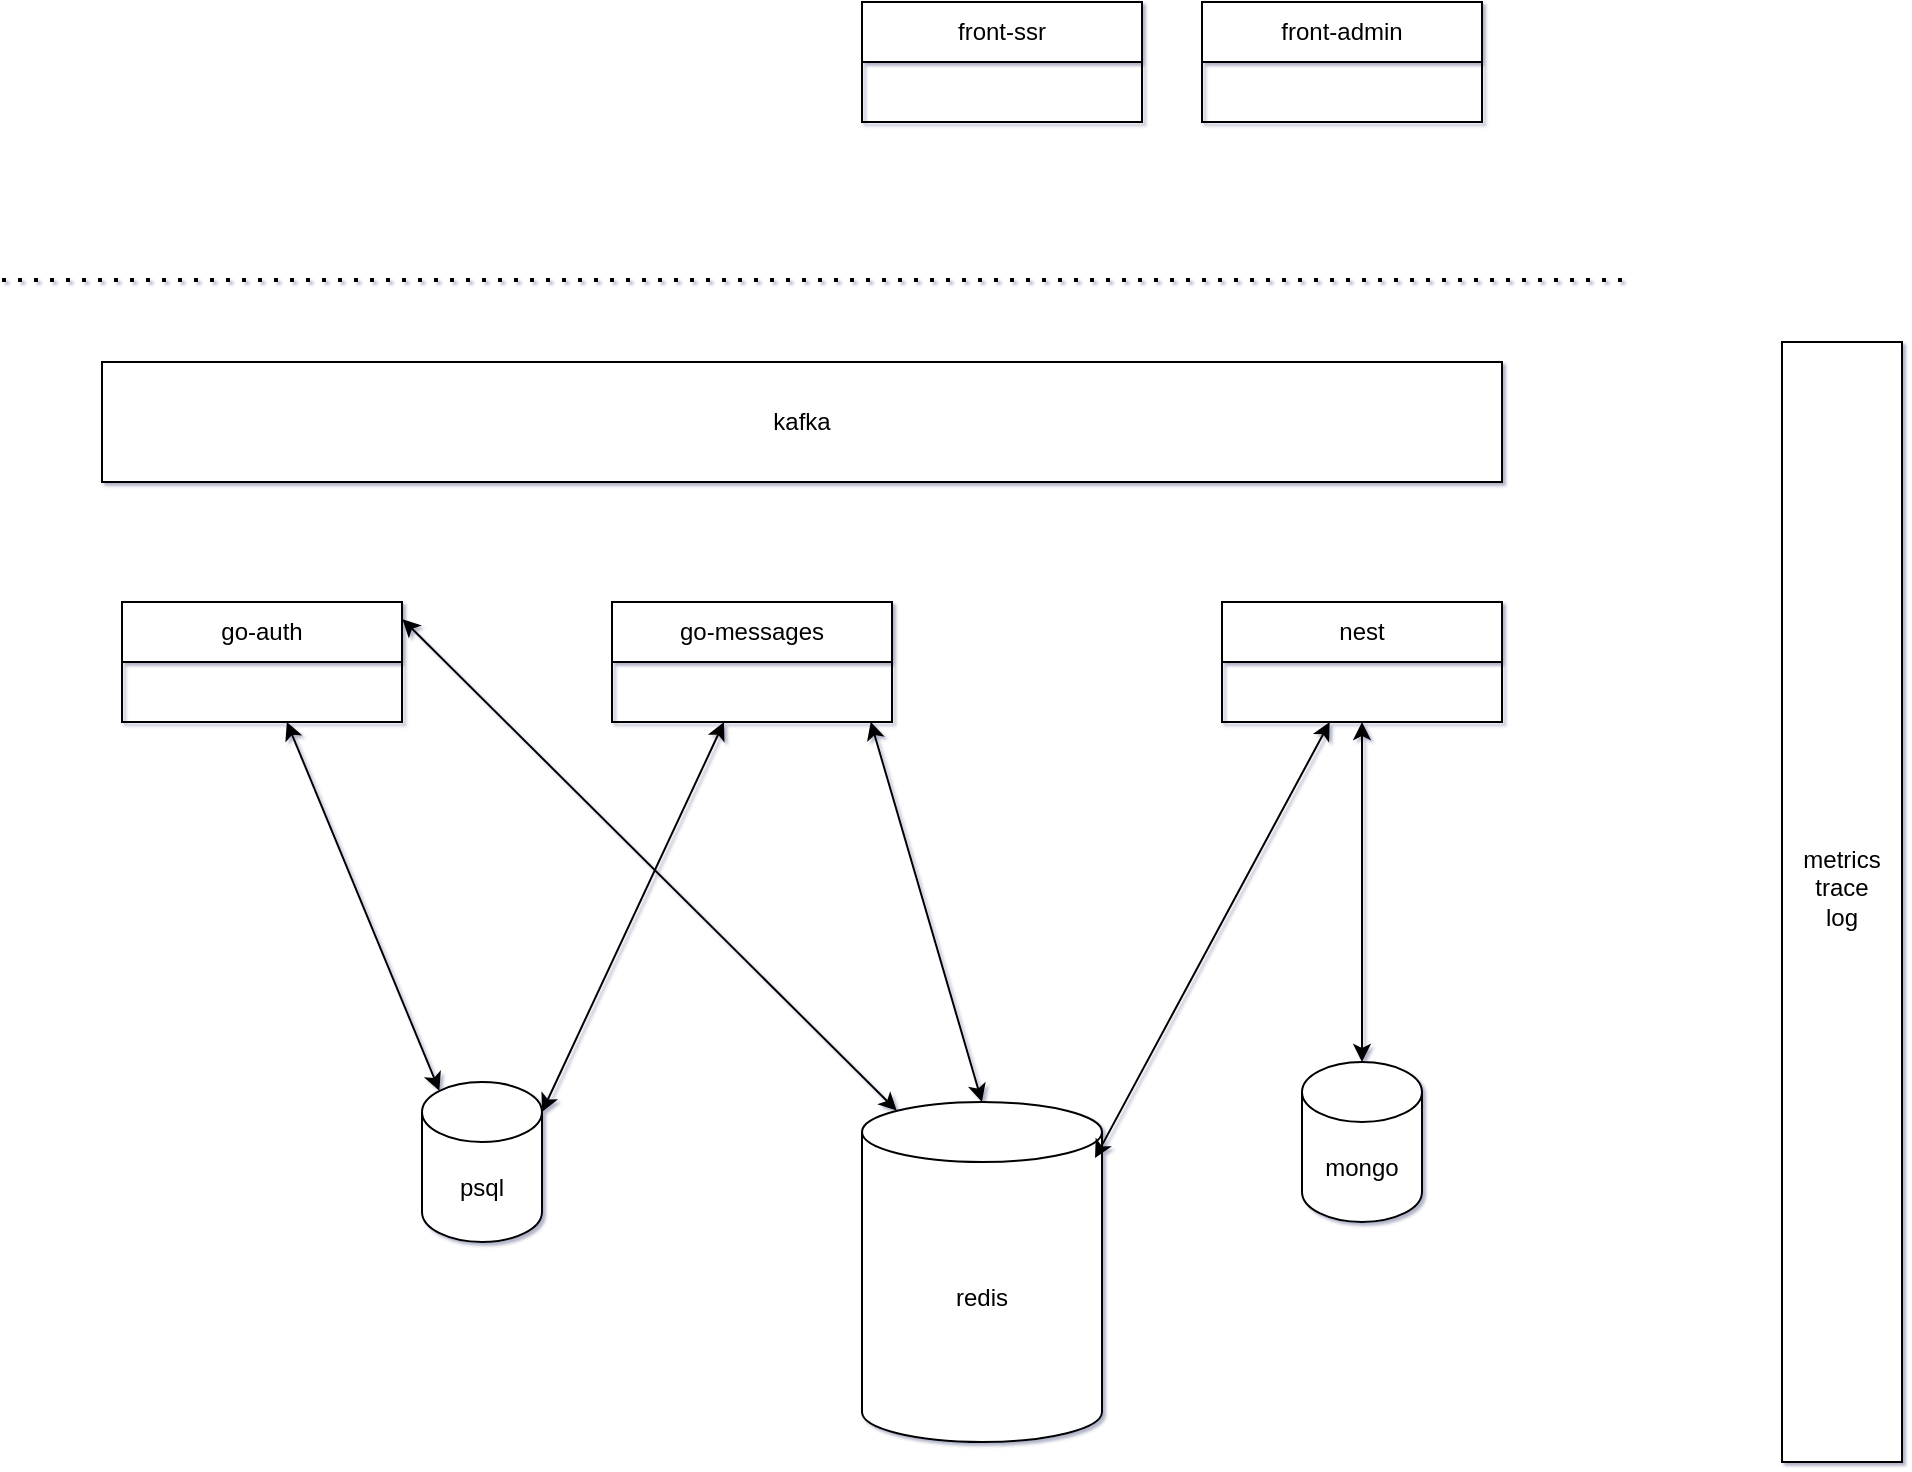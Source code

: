 <mxfile>
    <diagram id="tc4TeJn0nohhyS6GJ1po" name="Page-1">
        <mxGraphModel dx="2017" dy="1769" grid="1" gridSize="10" guides="1" tooltips="1" connect="1" arrows="1" fold="1" page="1" pageScale="1" pageWidth="850" pageHeight="1100" background="none" math="0" shadow="1">
            <root>
                <mxCell id="0"/>
                <mxCell id="1" parent="0"/>
                <mxCell id="3" value="go-auth" style="swimlane;fontStyle=0;childLayout=stackLayout;horizontal=1;startSize=30;horizontalStack=0;resizeParent=1;resizeParentMax=0;resizeLast=0;collapsible=1;marginBottom=0;whiteSpace=wrap;html=1;" vertex="1" parent="1">
                    <mxGeometry x="40" y="160" width="140" height="60" as="geometry"/>
                </mxCell>
                <mxCell id="7" value="go-messages" style="swimlane;fontStyle=0;childLayout=stackLayout;horizontal=1;startSize=30;horizontalStack=0;resizeParent=1;resizeParentMax=0;resizeLast=0;collapsible=1;marginBottom=0;whiteSpace=wrap;html=1;" vertex="1" parent="1">
                    <mxGeometry x="285" y="160" width="140" height="60" as="geometry"/>
                </mxCell>
                <mxCell id="11" value="nest" style="swimlane;fontStyle=0;childLayout=stackLayout;horizontal=1;startSize=30;horizontalStack=0;resizeParent=1;resizeParentMax=0;resizeLast=0;collapsible=1;marginBottom=0;whiteSpace=wrap;html=1;" vertex="1" parent="1">
                    <mxGeometry x="590" y="160" width="140" height="60" as="geometry"/>
                </mxCell>
                <mxCell id="15" value="psql" style="shape=cylinder3;whiteSpace=wrap;html=1;boundedLbl=1;backgroundOutline=1;size=15;" vertex="1" parent="1">
                    <mxGeometry x="190" y="400" width="60" height="80" as="geometry"/>
                </mxCell>
                <mxCell id="16" value="mongo" style="shape=cylinder3;whiteSpace=wrap;html=1;boundedLbl=1;backgroundOutline=1;size=15;" vertex="1" parent="1">
                    <mxGeometry x="630" y="390" width="60" height="80" as="geometry"/>
                </mxCell>
                <mxCell id="17" value="" style="endArrow=classic;startArrow=classic;html=1;" edge="1" parent="1" source="16" target="11">
                    <mxGeometry width="50" height="50" relative="1" as="geometry">
                        <mxPoint x="400" y="320" as="sourcePoint"/>
                        <mxPoint x="450" y="270" as="targetPoint"/>
                    </mxGeometry>
                </mxCell>
                <mxCell id="18" value="" style="endArrow=classic;startArrow=classic;html=1;exitX=1;exitY=0;exitDx=0;exitDy=15;exitPerimeter=0;" edge="1" parent="1" source="15" target="7">
                    <mxGeometry width="50" height="50" relative="1" as="geometry">
                        <mxPoint x="400" y="320" as="sourcePoint"/>
                        <mxPoint x="450" y="270" as="targetPoint"/>
                    </mxGeometry>
                </mxCell>
                <mxCell id="19" value="" style="endArrow=classic;startArrow=classic;html=1;exitX=0.145;exitY=0;exitDx=0;exitDy=4.35;exitPerimeter=0;" edge="1" parent="1" source="15" target="3">
                    <mxGeometry width="50" height="50" relative="1" as="geometry">
                        <mxPoint x="400" y="320" as="sourcePoint"/>
                        <mxPoint x="450" y="270" as="targetPoint"/>
                    </mxGeometry>
                </mxCell>
                <mxCell id="20" value="kafka" style="rounded=0;whiteSpace=wrap;html=1;" vertex="1" parent="1">
                    <mxGeometry x="30" y="40" width="700" height="60" as="geometry"/>
                </mxCell>
                <mxCell id="25" value="redis" style="shape=cylinder3;whiteSpace=wrap;html=1;boundedLbl=1;backgroundOutline=1;size=15;" vertex="1" parent="1">
                    <mxGeometry x="410" y="410" width="120" height="170" as="geometry"/>
                </mxCell>
                <mxCell id="27" value="" style="endArrow=classic;startArrow=classic;html=1;exitX=0.5;exitY=0;exitDx=0;exitDy=0;exitPerimeter=0;entryX=0.924;entryY=0.995;entryDx=0;entryDy=0;entryPerimeter=0;" edge="1" parent="1" source="25">
                    <mxGeometry width="50" height="50" relative="1" as="geometry">
                        <mxPoint x="400" y="250" as="sourcePoint"/>
                        <mxPoint x="414.36" y="219.85" as="targetPoint"/>
                    </mxGeometry>
                </mxCell>
                <mxCell id="28" value="" style="endArrow=classic;startArrow=classic;html=1;exitX=0.971;exitY=0.165;exitDx=0;exitDy=0;exitPerimeter=0;" edge="1" parent="1" source="25" target="11">
                    <mxGeometry width="50" height="50" relative="1" as="geometry">
                        <mxPoint x="460" y="400" as="sourcePoint"/>
                        <mxPoint x="424" y="290" as="targetPoint"/>
                    </mxGeometry>
                </mxCell>
                <mxCell id="29" value="" style="endArrow=classic;startArrow=classic;html=1;exitX=0.145;exitY=0;exitDx=0;exitDy=4.35;exitPerimeter=0;entryX=1.001;entryY=0.142;entryDx=0;entryDy=0;entryPerimeter=0;" edge="1" parent="1" source="25" target="3">
                    <mxGeometry width="50" height="50" relative="1" as="geometry">
                        <mxPoint x="482" y="424" as="sourcePoint"/>
                        <mxPoint x="612" y="290" as="targetPoint"/>
                    </mxGeometry>
                </mxCell>
                <mxCell id="30" value="front-&lt;span style=&quot;background-color: transparent;&quot;&gt;ssr&lt;/span&gt;" style="swimlane;fontStyle=0;childLayout=stackLayout;horizontal=1;startSize=30;horizontalStack=0;resizeParent=1;resizeParentMax=0;resizeLast=0;collapsible=1;marginBottom=0;whiteSpace=wrap;html=1;" vertex="1" parent="1">
                    <mxGeometry x="410" y="-140" width="140" height="60" as="geometry"/>
                </mxCell>
                <mxCell id="34" value="front-admin" style="swimlane;fontStyle=0;childLayout=stackLayout;horizontal=1;startSize=30;horizontalStack=0;resizeParent=1;resizeParentMax=0;resizeLast=0;collapsible=1;marginBottom=0;whiteSpace=wrap;html=1;" vertex="1" parent="1">
                    <mxGeometry x="580" y="-140" width="140" height="60" as="geometry"/>
                </mxCell>
                <mxCell id="38" value="" style="endArrow=none;dashed=1;html=1;dashPattern=1 3;strokeWidth=2;" edge="1" parent="1">
                    <mxGeometry width="50" height="50" relative="1" as="geometry">
                        <mxPoint x="-20" y="-1" as="sourcePoint"/>
                        <mxPoint x="790" y="-1" as="targetPoint"/>
                    </mxGeometry>
                </mxCell>
                <mxCell id="39" value="metrics&lt;div&gt;trace&lt;/div&gt;&lt;div&gt;log&lt;/div&gt;&lt;div&gt;&lt;br&gt;&lt;/div&gt;" style="rounded=0;whiteSpace=wrap;html=1;direction=south;" vertex="1" parent="1">
                    <mxGeometry x="870" y="30" width="60" height="560" as="geometry"/>
                </mxCell>
            </root>
        </mxGraphModel>
    </diagram>
</mxfile>
